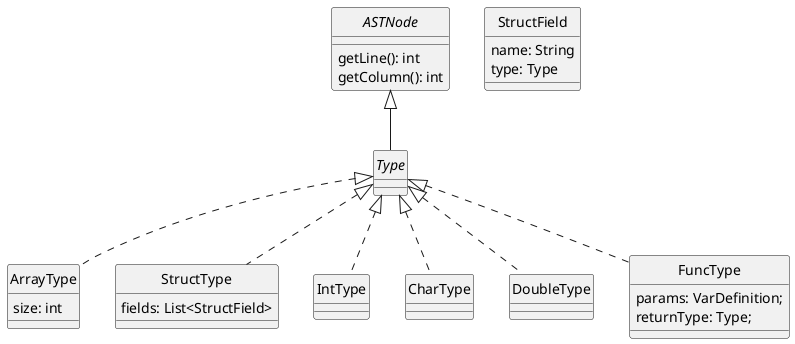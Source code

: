 @startuml Types
skinparam style strictuml
skinparam monochrome true

interface ASTNode {
    getLine(): int
    getColumn(): int
}
class ArrayType{
    size: int
}
class StructType {
    fields: List<StructField>
}
class StructField{
name: String
type: Type
}

interface Type

ASTNode <|-- Type

class IntType
class CharType
class DoubleType
class FuncType{
params: VarDefinition;
returnType: Type;
}

Type <|.. IntType
Type <|.. CharType
Type <|.. DoubleType
Type <|.. FuncType
Type <|.. StructType
Type <|.. ArrayType

@enduml
